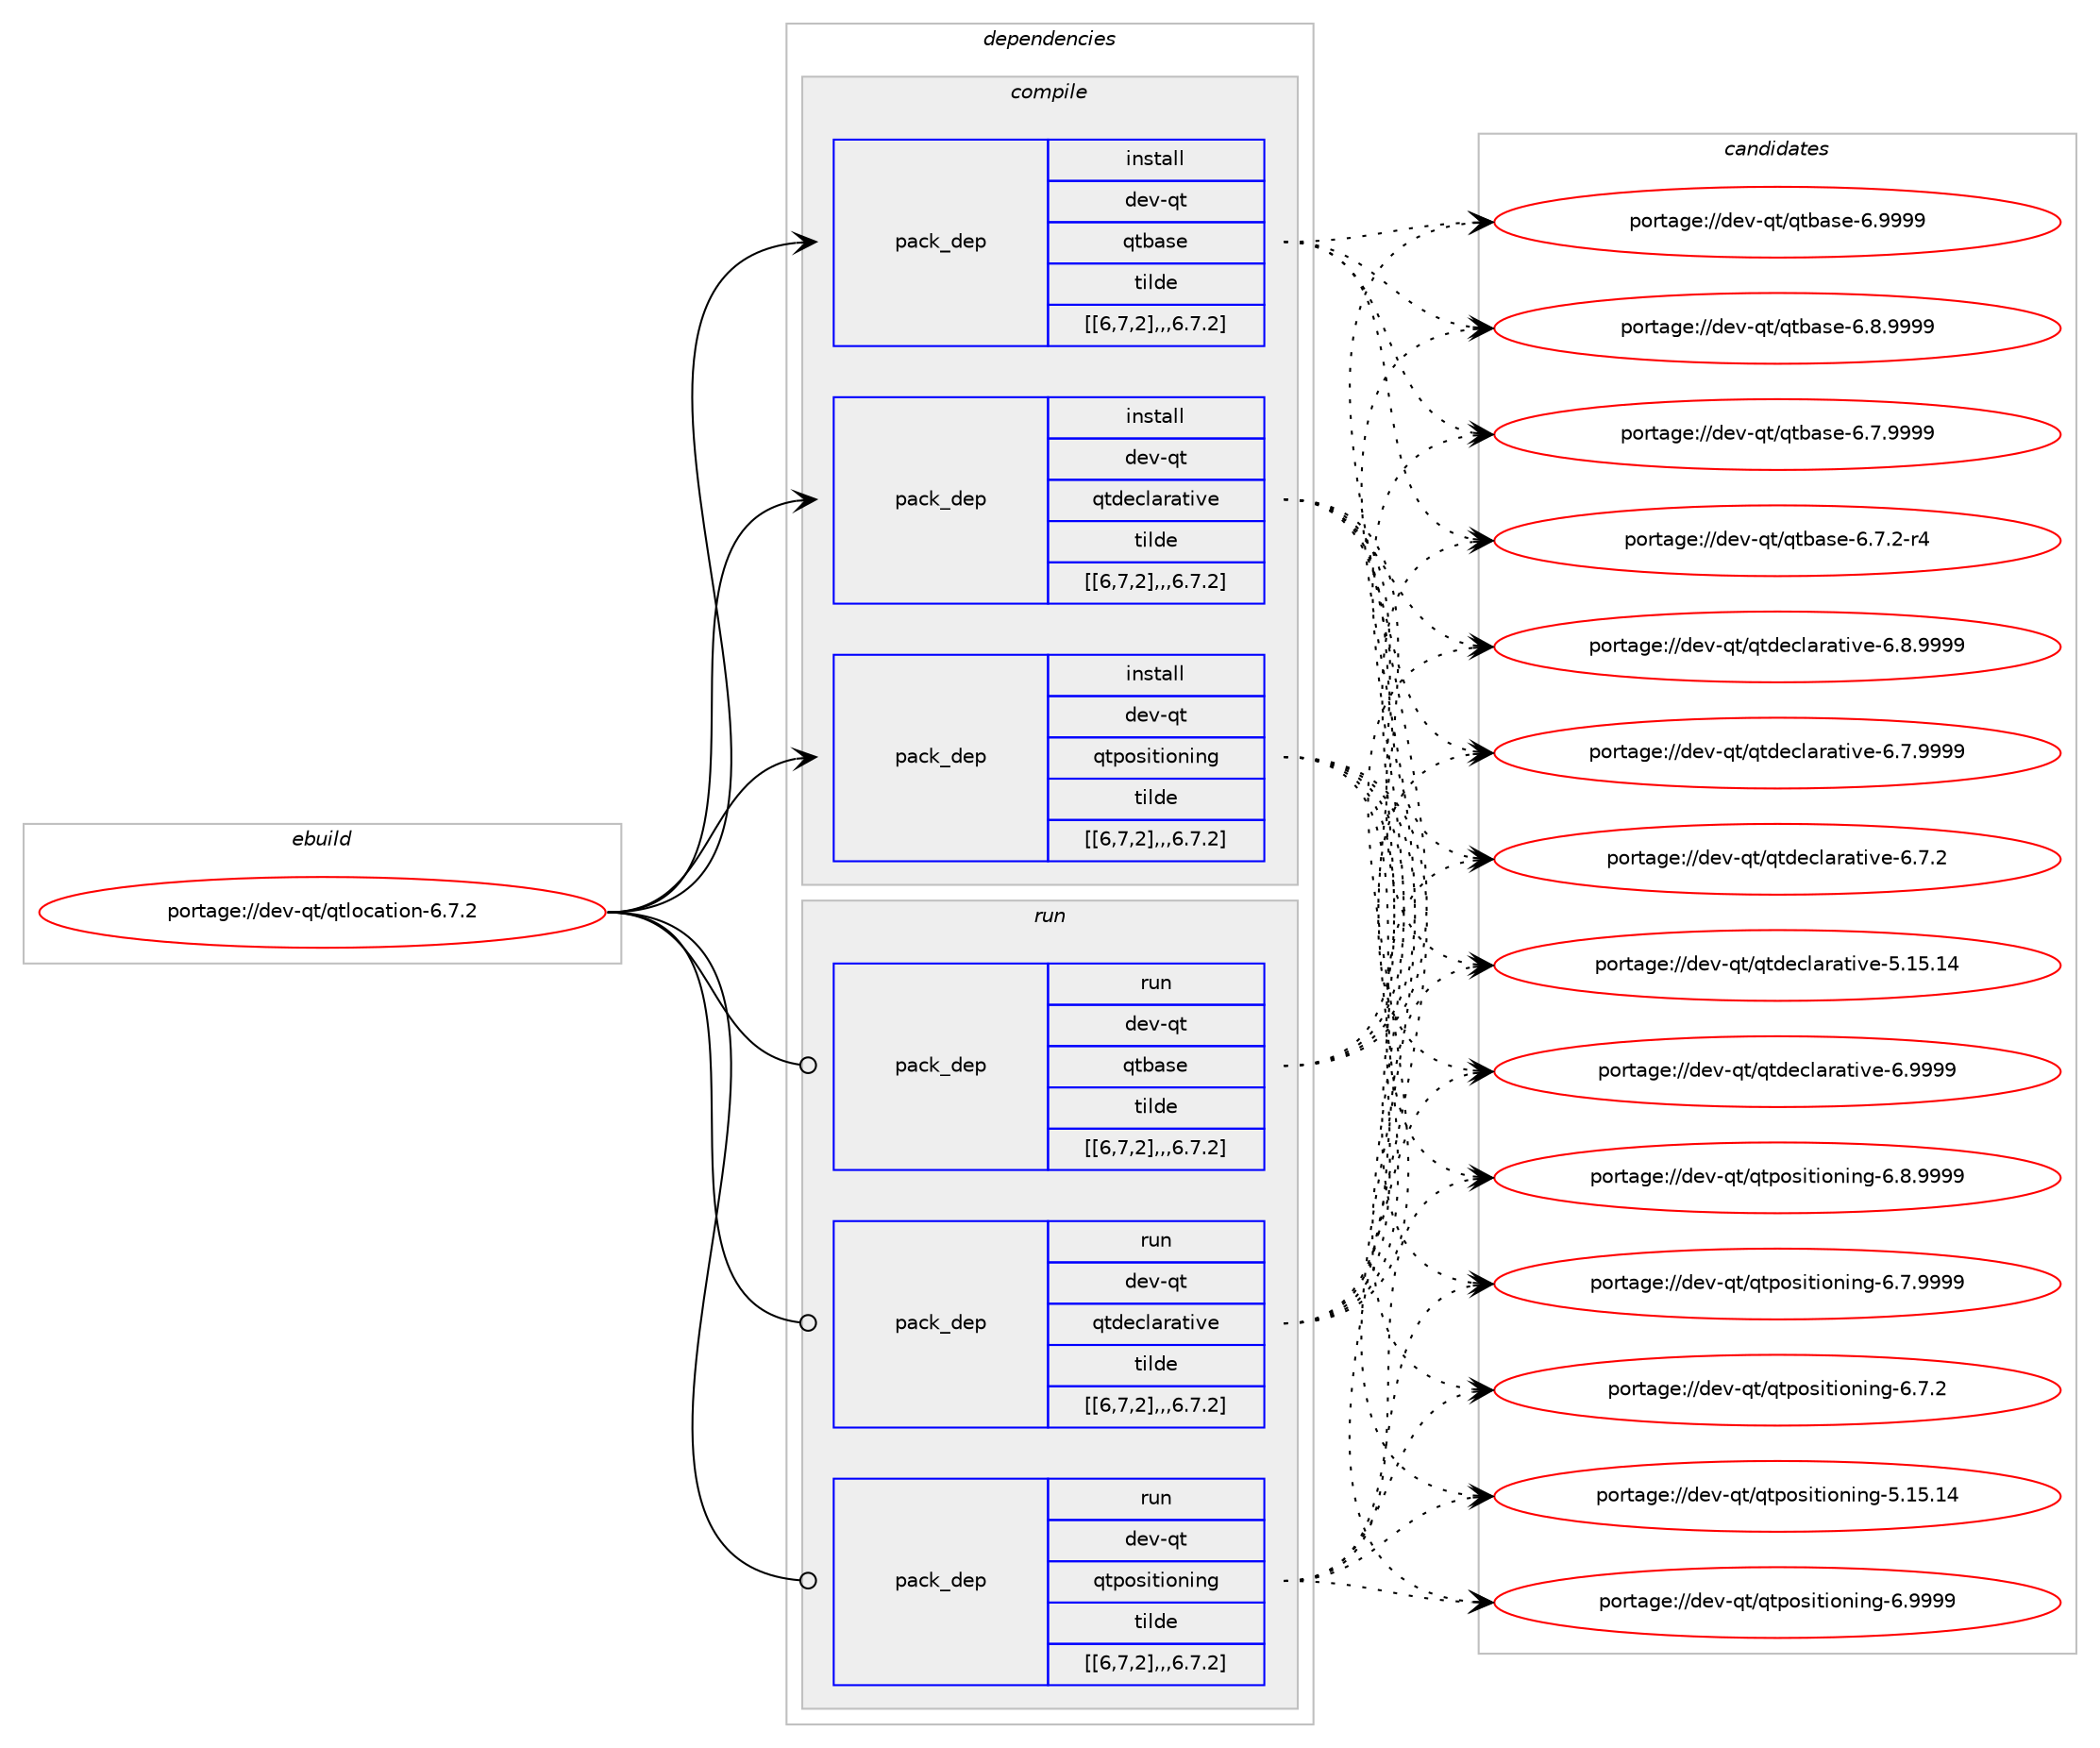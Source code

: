digraph prolog {

# *************
# Graph options
# *************

newrank=true;
concentrate=true;
compound=true;
graph [rankdir=LR,fontname=Helvetica,fontsize=10,ranksep=1.5];#, ranksep=2.5, nodesep=0.2];
edge  [arrowhead=vee];
node  [fontname=Helvetica,fontsize=10];

# **********
# The ebuild
# **********

subgraph cluster_leftcol {
color=gray;
label=<<i>ebuild</i>>;
id [label="portage://dev-qt/qtlocation-6.7.2", color=red, width=4, href="../dev-qt/qtlocation-6.7.2.svg"];
}

# ****************
# The dependencies
# ****************

subgraph cluster_midcol {
color=gray;
label=<<i>dependencies</i>>;
subgraph cluster_compile {
fillcolor="#eeeeee";
style=filled;
label=<<i>compile</i>>;
subgraph pack127678 {
dependency172129 [label=<<TABLE BORDER="0" CELLBORDER="1" CELLSPACING="0" CELLPADDING="4" WIDTH="220"><TR><TD ROWSPAN="6" CELLPADDING="30">pack_dep</TD></TR><TR><TD WIDTH="110">install</TD></TR><TR><TD>dev-qt</TD></TR><TR><TD>qtbase</TD></TR><TR><TD>tilde</TD></TR><TR><TD>[[6,7,2],,,6.7.2]</TD></TR></TABLE>>, shape=none, color=blue];
}
id:e -> dependency172129:w [weight=20,style="solid",arrowhead="vee"];
subgraph pack127679 {
dependency172130 [label=<<TABLE BORDER="0" CELLBORDER="1" CELLSPACING="0" CELLPADDING="4" WIDTH="220"><TR><TD ROWSPAN="6" CELLPADDING="30">pack_dep</TD></TR><TR><TD WIDTH="110">install</TD></TR><TR><TD>dev-qt</TD></TR><TR><TD>qtdeclarative</TD></TR><TR><TD>tilde</TD></TR><TR><TD>[[6,7,2],,,6.7.2]</TD></TR></TABLE>>, shape=none, color=blue];
}
id:e -> dependency172130:w [weight=20,style="solid",arrowhead="vee"];
subgraph pack127680 {
dependency172131 [label=<<TABLE BORDER="0" CELLBORDER="1" CELLSPACING="0" CELLPADDING="4" WIDTH="220"><TR><TD ROWSPAN="6" CELLPADDING="30">pack_dep</TD></TR><TR><TD WIDTH="110">install</TD></TR><TR><TD>dev-qt</TD></TR><TR><TD>qtpositioning</TD></TR><TR><TD>tilde</TD></TR><TR><TD>[[6,7,2],,,6.7.2]</TD></TR></TABLE>>, shape=none, color=blue];
}
id:e -> dependency172131:w [weight=20,style="solid",arrowhead="vee"];
}
subgraph cluster_compileandrun {
fillcolor="#eeeeee";
style=filled;
label=<<i>compile and run</i>>;
}
subgraph cluster_run {
fillcolor="#eeeeee";
style=filled;
label=<<i>run</i>>;
subgraph pack127681 {
dependency172132 [label=<<TABLE BORDER="0" CELLBORDER="1" CELLSPACING="0" CELLPADDING="4" WIDTH="220"><TR><TD ROWSPAN="6" CELLPADDING="30">pack_dep</TD></TR><TR><TD WIDTH="110">run</TD></TR><TR><TD>dev-qt</TD></TR><TR><TD>qtbase</TD></TR><TR><TD>tilde</TD></TR><TR><TD>[[6,7,2],,,6.7.2]</TD></TR></TABLE>>, shape=none, color=blue];
}
id:e -> dependency172132:w [weight=20,style="solid",arrowhead="odot"];
subgraph pack127682 {
dependency172133 [label=<<TABLE BORDER="0" CELLBORDER="1" CELLSPACING="0" CELLPADDING="4" WIDTH="220"><TR><TD ROWSPAN="6" CELLPADDING="30">pack_dep</TD></TR><TR><TD WIDTH="110">run</TD></TR><TR><TD>dev-qt</TD></TR><TR><TD>qtdeclarative</TD></TR><TR><TD>tilde</TD></TR><TR><TD>[[6,7,2],,,6.7.2]</TD></TR></TABLE>>, shape=none, color=blue];
}
id:e -> dependency172133:w [weight=20,style="solid",arrowhead="odot"];
subgraph pack127683 {
dependency172134 [label=<<TABLE BORDER="0" CELLBORDER="1" CELLSPACING="0" CELLPADDING="4" WIDTH="220"><TR><TD ROWSPAN="6" CELLPADDING="30">pack_dep</TD></TR><TR><TD WIDTH="110">run</TD></TR><TR><TD>dev-qt</TD></TR><TR><TD>qtpositioning</TD></TR><TR><TD>tilde</TD></TR><TR><TD>[[6,7,2],,,6.7.2]</TD></TR></TABLE>>, shape=none, color=blue];
}
id:e -> dependency172134:w [weight=20,style="solid",arrowhead="odot"];
}
}

# **************
# The candidates
# **************

subgraph cluster_choices {
rank=same;
color=gray;
label=<<i>candidates</i>>;

subgraph choice127678 {
color=black;
nodesep=1;
choice1001011184511311647113116989711510145544657575757 [label="portage://dev-qt/qtbase-6.9999", color=red, width=4,href="../dev-qt/qtbase-6.9999.svg"];
choice10010111845113116471131169897115101455446564657575757 [label="portage://dev-qt/qtbase-6.8.9999", color=red, width=4,href="../dev-qt/qtbase-6.8.9999.svg"];
choice10010111845113116471131169897115101455446554657575757 [label="portage://dev-qt/qtbase-6.7.9999", color=red, width=4,href="../dev-qt/qtbase-6.7.9999.svg"];
choice100101118451131164711311698971151014554465546504511452 [label="portage://dev-qt/qtbase-6.7.2-r4", color=red, width=4,href="../dev-qt/qtbase-6.7.2-r4.svg"];
dependency172129:e -> choice1001011184511311647113116989711510145544657575757:w [style=dotted,weight="100"];
dependency172129:e -> choice10010111845113116471131169897115101455446564657575757:w [style=dotted,weight="100"];
dependency172129:e -> choice10010111845113116471131169897115101455446554657575757:w [style=dotted,weight="100"];
dependency172129:e -> choice100101118451131164711311698971151014554465546504511452:w [style=dotted,weight="100"];
}
subgraph choice127679 {
color=black;
nodesep=1;
choice100101118451131164711311610010199108971149711610511810145544657575757 [label="portage://dev-qt/qtdeclarative-6.9999", color=red, width=4,href="../dev-qt/qtdeclarative-6.9999.svg"];
choice1001011184511311647113116100101991089711497116105118101455446564657575757 [label="portage://dev-qt/qtdeclarative-6.8.9999", color=red, width=4,href="../dev-qt/qtdeclarative-6.8.9999.svg"];
choice1001011184511311647113116100101991089711497116105118101455446554657575757 [label="portage://dev-qt/qtdeclarative-6.7.9999", color=red, width=4,href="../dev-qt/qtdeclarative-6.7.9999.svg"];
choice1001011184511311647113116100101991089711497116105118101455446554650 [label="portage://dev-qt/qtdeclarative-6.7.2", color=red, width=4,href="../dev-qt/qtdeclarative-6.7.2.svg"];
choice10010111845113116471131161001019910897114971161051181014553464953464952 [label="portage://dev-qt/qtdeclarative-5.15.14", color=red, width=4,href="../dev-qt/qtdeclarative-5.15.14.svg"];
dependency172130:e -> choice100101118451131164711311610010199108971149711610511810145544657575757:w [style=dotted,weight="100"];
dependency172130:e -> choice1001011184511311647113116100101991089711497116105118101455446564657575757:w [style=dotted,weight="100"];
dependency172130:e -> choice1001011184511311647113116100101991089711497116105118101455446554657575757:w [style=dotted,weight="100"];
dependency172130:e -> choice1001011184511311647113116100101991089711497116105118101455446554650:w [style=dotted,weight="100"];
dependency172130:e -> choice10010111845113116471131161001019910897114971161051181014553464953464952:w [style=dotted,weight="100"];
}
subgraph choice127680 {
color=black;
nodesep=1;
choice100101118451131164711311611211111510511610511111010511010345544657575757 [label="portage://dev-qt/qtpositioning-6.9999", color=red, width=4,href="../dev-qt/qtpositioning-6.9999.svg"];
choice1001011184511311647113116112111115105116105111110105110103455446564657575757 [label="portage://dev-qt/qtpositioning-6.8.9999", color=red, width=4,href="../dev-qt/qtpositioning-6.8.9999.svg"];
choice1001011184511311647113116112111115105116105111110105110103455446554657575757 [label="portage://dev-qt/qtpositioning-6.7.9999", color=red, width=4,href="../dev-qt/qtpositioning-6.7.9999.svg"];
choice1001011184511311647113116112111115105116105111110105110103455446554650 [label="portage://dev-qt/qtpositioning-6.7.2", color=red, width=4,href="../dev-qt/qtpositioning-6.7.2.svg"];
choice10010111845113116471131161121111151051161051111101051101034553464953464952 [label="portage://dev-qt/qtpositioning-5.15.14", color=red, width=4,href="../dev-qt/qtpositioning-5.15.14.svg"];
dependency172131:e -> choice100101118451131164711311611211111510511610511111010511010345544657575757:w [style=dotted,weight="100"];
dependency172131:e -> choice1001011184511311647113116112111115105116105111110105110103455446564657575757:w [style=dotted,weight="100"];
dependency172131:e -> choice1001011184511311647113116112111115105116105111110105110103455446554657575757:w [style=dotted,weight="100"];
dependency172131:e -> choice1001011184511311647113116112111115105116105111110105110103455446554650:w [style=dotted,weight="100"];
dependency172131:e -> choice10010111845113116471131161121111151051161051111101051101034553464953464952:w [style=dotted,weight="100"];
}
subgraph choice127681 {
color=black;
nodesep=1;
choice1001011184511311647113116989711510145544657575757 [label="portage://dev-qt/qtbase-6.9999", color=red, width=4,href="../dev-qt/qtbase-6.9999.svg"];
choice10010111845113116471131169897115101455446564657575757 [label="portage://dev-qt/qtbase-6.8.9999", color=red, width=4,href="../dev-qt/qtbase-6.8.9999.svg"];
choice10010111845113116471131169897115101455446554657575757 [label="portage://dev-qt/qtbase-6.7.9999", color=red, width=4,href="../dev-qt/qtbase-6.7.9999.svg"];
choice100101118451131164711311698971151014554465546504511452 [label="portage://dev-qt/qtbase-6.7.2-r4", color=red, width=4,href="../dev-qt/qtbase-6.7.2-r4.svg"];
dependency172132:e -> choice1001011184511311647113116989711510145544657575757:w [style=dotted,weight="100"];
dependency172132:e -> choice10010111845113116471131169897115101455446564657575757:w [style=dotted,weight="100"];
dependency172132:e -> choice10010111845113116471131169897115101455446554657575757:w [style=dotted,weight="100"];
dependency172132:e -> choice100101118451131164711311698971151014554465546504511452:w [style=dotted,weight="100"];
}
subgraph choice127682 {
color=black;
nodesep=1;
choice100101118451131164711311610010199108971149711610511810145544657575757 [label="portage://dev-qt/qtdeclarative-6.9999", color=red, width=4,href="../dev-qt/qtdeclarative-6.9999.svg"];
choice1001011184511311647113116100101991089711497116105118101455446564657575757 [label="portage://dev-qt/qtdeclarative-6.8.9999", color=red, width=4,href="../dev-qt/qtdeclarative-6.8.9999.svg"];
choice1001011184511311647113116100101991089711497116105118101455446554657575757 [label="portage://dev-qt/qtdeclarative-6.7.9999", color=red, width=4,href="../dev-qt/qtdeclarative-6.7.9999.svg"];
choice1001011184511311647113116100101991089711497116105118101455446554650 [label="portage://dev-qt/qtdeclarative-6.7.2", color=red, width=4,href="../dev-qt/qtdeclarative-6.7.2.svg"];
choice10010111845113116471131161001019910897114971161051181014553464953464952 [label="portage://dev-qt/qtdeclarative-5.15.14", color=red, width=4,href="../dev-qt/qtdeclarative-5.15.14.svg"];
dependency172133:e -> choice100101118451131164711311610010199108971149711610511810145544657575757:w [style=dotted,weight="100"];
dependency172133:e -> choice1001011184511311647113116100101991089711497116105118101455446564657575757:w [style=dotted,weight="100"];
dependency172133:e -> choice1001011184511311647113116100101991089711497116105118101455446554657575757:w [style=dotted,weight="100"];
dependency172133:e -> choice1001011184511311647113116100101991089711497116105118101455446554650:w [style=dotted,weight="100"];
dependency172133:e -> choice10010111845113116471131161001019910897114971161051181014553464953464952:w [style=dotted,weight="100"];
}
subgraph choice127683 {
color=black;
nodesep=1;
choice100101118451131164711311611211111510511610511111010511010345544657575757 [label="portage://dev-qt/qtpositioning-6.9999", color=red, width=4,href="../dev-qt/qtpositioning-6.9999.svg"];
choice1001011184511311647113116112111115105116105111110105110103455446564657575757 [label="portage://dev-qt/qtpositioning-6.8.9999", color=red, width=4,href="../dev-qt/qtpositioning-6.8.9999.svg"];
choice1001011184511311647113116112111115105116105111110105110103455446554657575757 [label="portage://dev-qt/qtpositioning-6.7.9999", color=red, width=4,href="../dev-qt/qtpositioning-6.7.9999.svg"];
choice1001011184511311647113116112111115105116105111110105110103455446554650 [label="portage://dev-qt/qtpositioning-6.7.2", color=red, width=4,href="../dev-qt/qtpositioning-6.7.2.svg"];
choice10010111845113116471131161121111151051161051111101051101034553464953464952 [label="portage://dev-qt/qtpositioning-5.15.14", color=red, width=4,href="../dev-qt/qtpositioning-5.15.14.svg"];
dependency172134:e -> choice100101118451131164711311611211111510511610511111010511010345544657575757:w [style=dotted,weight="100"];
dependency172134:e -> choice1001011184511311647113116112111115105116105111110105110103455446564657575757:w [style=dotted,weight="100"];
dependency172134:e -> choice1001011184511311647113116112111115105116105111110105110103455446554657575757:w [style=dotted,weight="100"];
dependency172134:e -> choice1001011184511311647113116112111115105116105111110105110103455446554650:w [style=dotted,weight="100"];
dependency172134:e -> choice10010111845113116471131161121111151051161051111101051101034553464953464952:w [style=dotted,weight="100"];
}
}

}
